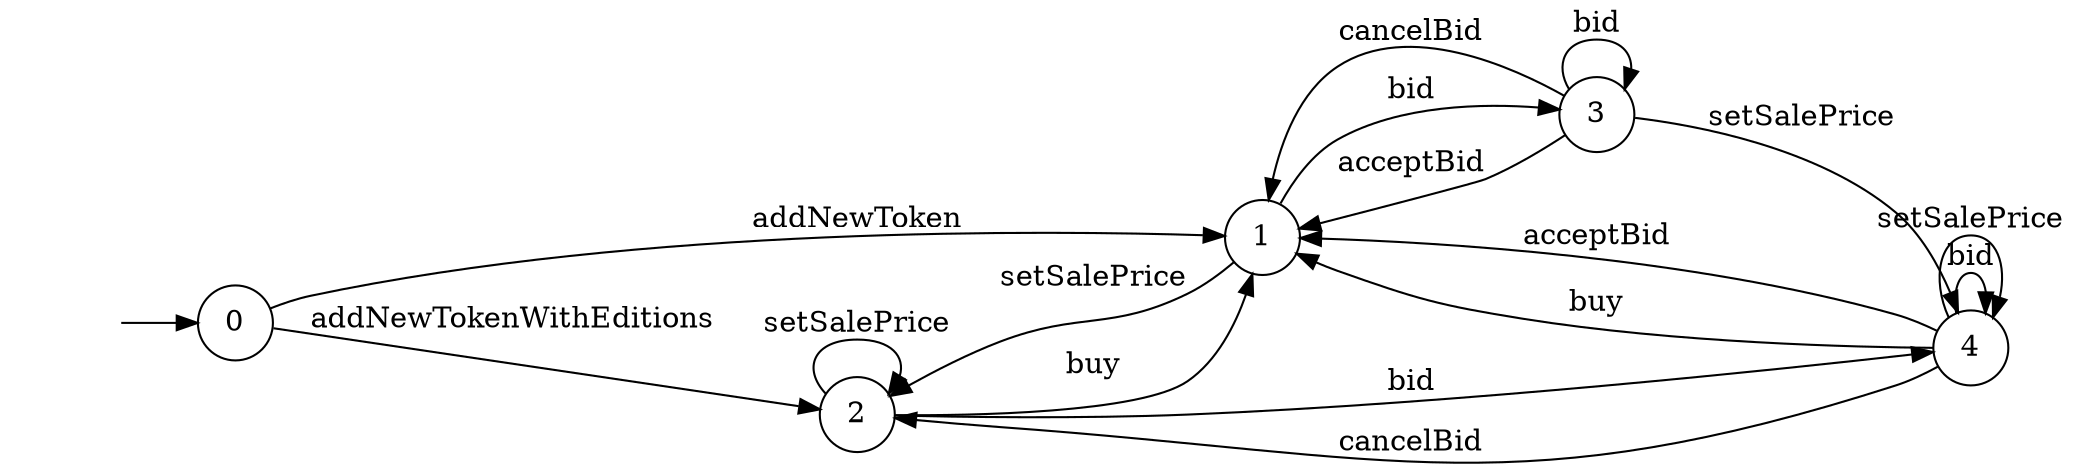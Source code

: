 digraph "Dapp-Automata-data/RQ2/Groundtruth/ideal/SupeRare-dot" {
	graph [rankdir=LR]
	"" [label="" shape=plaintext]
	3 [label=3 shape=circle]
	2 [label=2 shape=circle]
	0 [label=0 shape=circle]
	1 [label=1 shape=circle]
	4 [label=4 shape=circle]
	"" -> 0 [label=""]
	0 -> 1 [label=addNewToken]
	0 -> 2 [label=addNewTokenWithEditions]
	1 -> 3 [label=bid]
	1 -> 2 [label=setSalePrice]
	3 -> 3 [label=bid]
	3 -> 1 [label=acceptBid]
	3 -> 1 [label=cancelBid]
	3 -> 4 [label=setSalePrice]
	2 -> 1 [label=buy]
	2 -> 4 [label=bid]
	2 -> 2 [label=setSalePrice]
	4 -> 1 [label=buy]
	4 -> 4 [label=bid]
	4 -> 1 [label=acceptBid]
	4 -> 2 [label=cancelBid]
	4 -> 4 [label=setSalePrice]
}
